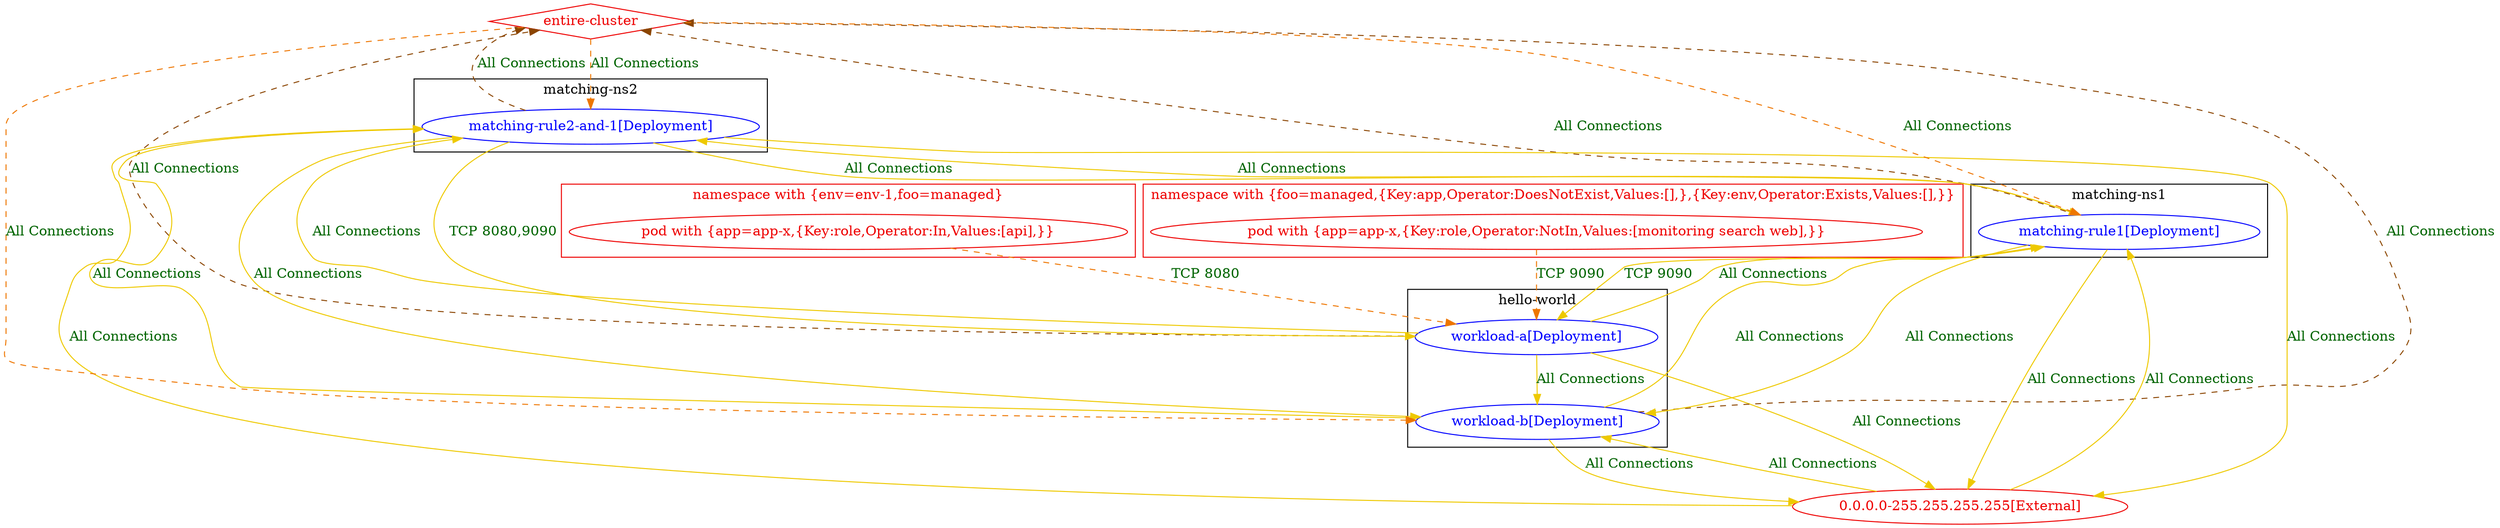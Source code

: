 digraph {
	subgraph "cluster_hello_world" {
		color="black"
		fontcolor="black"
		"hello-world/workload-a[Deployment]" [label="workload-a[Deployment]" color="blue" fontcolor="blue"]
		"hello-world/workload-b[Deployment]" [label="workload-b[Deployment]" color="blue" fontcolor="blue"]
		label="hello-world"
	}
	subgraph "cluster_matching_ns1" {
		color="black"
		fontcolor="black"
		"matching-ns1/matching-rule1[Deployment]" [label="matching-rule1[Deployment]" color="blue" fontcolor="blue"]
		label="matching-ns1"
	}
	subgraph "cluster_matching_ns2" {
		color="black"
		fontcolor="black"
		"matching-ns2/matching-rule2-and-1[Deployment]" [label="matching-rule2-and-1[Deployment]" color="blue" fontcolor="blue"]
		label="matching-ns2"
	}
	subgraph "cluster_namespace with {env=env_1,foo=managed}" {
		color="red2"
		fontcolor="red2"
		"pod with {app=app-x,{Key:role,Operator:In,Values:[api],}}_in_namespace with {env=env-1,foo=managed}" [label="pod with {app=app-x,{Key:role,Operator:In,Values:[api],}}" color="red2" fontcolor="red2"]
		label="namespace with {env=env-1,foo=managed}"
	}
	subgraph "cluster_namespace with {foo=managed,{Key:app,Operator:DoesNotExist,Values:[],},{Key:env,Operator:Exists,Values:[],}}" {
		color="red2"
		fontcolor="red2"
		"pod with {app=app-x,{Key:role,Operator:NotIn,Values:[monitoring search web],}}_in_namespace with {foo=managed,{Key:app,Operator:DoesNotExist,Values:[],},{Key:env,Operator:Exists,Values:[],}}" [label="pod with {app=app-x,{Key:role,Operator:NotIn,Values:[monitoring search web],}}" color="red2" fontcolor="red2"]
		label="namespace with {foo=managed,{Key:app,Operator:DoesNotExist,Values:[],},{Key:env,Operator:Exists,Values:[],}}"
	}
	"0.0.0.0-255.255.255.255[External]" [label="0.0.0.0-255.255.255.255[External]" color="red2" fontcolor="red2"]
	"entire-cluster" [label="entire-cluster" color="red2" fontcolor="red2" shape=diamond]
	"0.0.0.0-255.255.255.255[External]" -> "hello-world/workload-b[Deployment]" [label="All Connections" color="gold2" fontcolor="darkgreen" weight=0.5]
	"0.0.0.0-255.255.255.255[External]" -> "matching-ns1/matching-rule1[Deployment]" [label="All Connections" color="gold2" fontcolor="darkgreen" weight=0.5]
	"0.0.0.0-255.255.255.255[External]" -> "matching-ns2/matching-rule2-and-1[Deployment]" [label="All Connections" color="gold2" fontcolor="darkgreen" weight=0.5]
	"entire-cluster" -> "hello-world/workload-b[Deployment]" [label="All Connections" color="darkorange2" fontcolor="darkgreen" weight=1 style=dashed]
	"entire-cluster" -> "matching-ns1/matching-rule1[Deployment]" [label="All Connections" color="darkorange2" fontcolor="darkgreen" weight=1 style=dashed]
	"entire-cluster" -> "matching-ns2/matching-rule2-and-1[Deployment]" [label="All Connections" color="darkorange2" fontcolor="darkgreen" weight=1 style=dashed]
	"hello-world/workload-a[Deployment]" -> "0.0.0.0-255.255.255.255[External]" [label="All Connections" color="gold2" fontcolor="darkgreen" weight=1]
	"hello-world/workload-a[Deployment]" -> "entire-cluster" [label="All Connections" color="darkorange4" fontcolor="darkgreen" weight=0.5 style=dashed]
	"hello-world/workload-a[Deployment]" -> "hello-world/workload-b[Deployment]" [label="All Connections" color="gold2" fontcolor="darkgreen" weight=0.5]
	"hello-world/workload-a[Deployment]" -> "matching-ns1/matching-rule1[Deployment]" [label="All Connections" color="gold2" fontcolor="darkgreen" weight=0.5]
	"hello-world/workload-a[Deployment]" -> "matching-ns2/matching-rule2-and-1[Deployment]" [label="All Connections" color="gold2" fontcolor="darkgreen" weight=0.5]
	"hello-world/workload-b[Deployment]" -> "0.0.0.0-255.255.255.255[External]" [label="All Connections" color="gold2" fontcolor="darkgreen" weight=1]
	"hello-world/workload-b[Deployment]" -> "entire-cluster" [label="All Connections" color="darkorange4" fontcolor="darkgreen" weight=0.5 style=dashed]
	"hello-world/workload-b[Deployment]" -> "matching-ns1/matching-rule1[Deployment]" [label="All Connections" color="gold2" fontcolor="darkgreen" weight=0.5]
	"hello-world/workload-b[Deployment]" -> "matching-ns2/matching-rule2-and-1[Deployment]" [label="All Connections" color="gold2" fontcolor="darkgreen" weight=0.5]
	"matching-ns1/matching-rule1[Deployment]" -> "0.0.0.0-255.255.255.255[External]" [label="All Connections" color="gold2" fontcolor="darkgreen" weight=1]
	"matching-ns1/matching-rule1[Deployment]" -> "entire-cluster" [label="All Connections" color="darkorange4" fontcolor="darkgreen" weight=0.5 style=dashed]
	"matching-ns1/matching-rule1[Deployment]" -> "hello-world/workload-a[Deployment]" [label="TCP 9090" color="gold2" fontcolor="darkgreen" weight=1]
	"matching-ns1/matching-rule1[Deployment]" -> "hello-world/workload-b[Deployment]" [label="All Connections" color="gold2" fontcolor="darkgreen" weight=1]
	"matching-ns1/matching-rule1[Deployment]" -> "matching-ns2/matching-rule2-and-1[Deployment]" [label="All Connections" color="gold2" fontcolor="darkgreen" weight=0.5]
	"matching-ns2/matching-rule2-and-1[Deployment]" -> "0.0.0.0-255.255.255.255[External]" [label="All Connections" color="gold2" fontcolor="darkgreen" weight=1]
	"matching-ns2/matching-rule2-and-1[Deployment]" -> "entire-cluster" [label="All Connections" color="darkorange4" fontcolor="darkgreen" weight=0.5 style=dashed]
	"matching-ns2/matching-rule2-and-1[Deployment]" -> "hello-world/workload-a[Deployment]" [label="TCP 8080,9090" color="gold2" fontcolor="darkgreen" weight=1]
	"matching-ns2/matching-rule2-and-1[Deployment]" -> "hello-world/workload-b[Deployment]" [label="All Connections" color="gold2" fontcolor="darkgreen" weight=1]
	"matching-ns2/matching-rule2-and-1[Deployment]" -> "matching-ns1/matching-rule1[Deployment]" [label="All Connections" color="gold2" fontcolor="darkgreen" weight=1]
	"pod with {app=app-x,{Key:role,Operator:In,Values:[api],}}_in_namespace with {env=env-1,foo=managed}" -> "hello-world/workload-a[Deployment]" [label="TCP 8080" color="darkorange2" fontcolor="darkgreen" weight=1 style=dashed]
	"pod with {app=app-x,{Key:role,Operator:NotIn,Values:[monitoring search web],}}_in_namespace with {foo=managed,{Key:app,Operator:DoesNotExist,Values:[],},{Key:env,Operator:Exists,Values:[],}}" -> "hello-world/workload-a[Deployment]" [label="TCP 9090" color="darkorange2" fontcolor="darkgreen" weight=1 style=dashed]
}